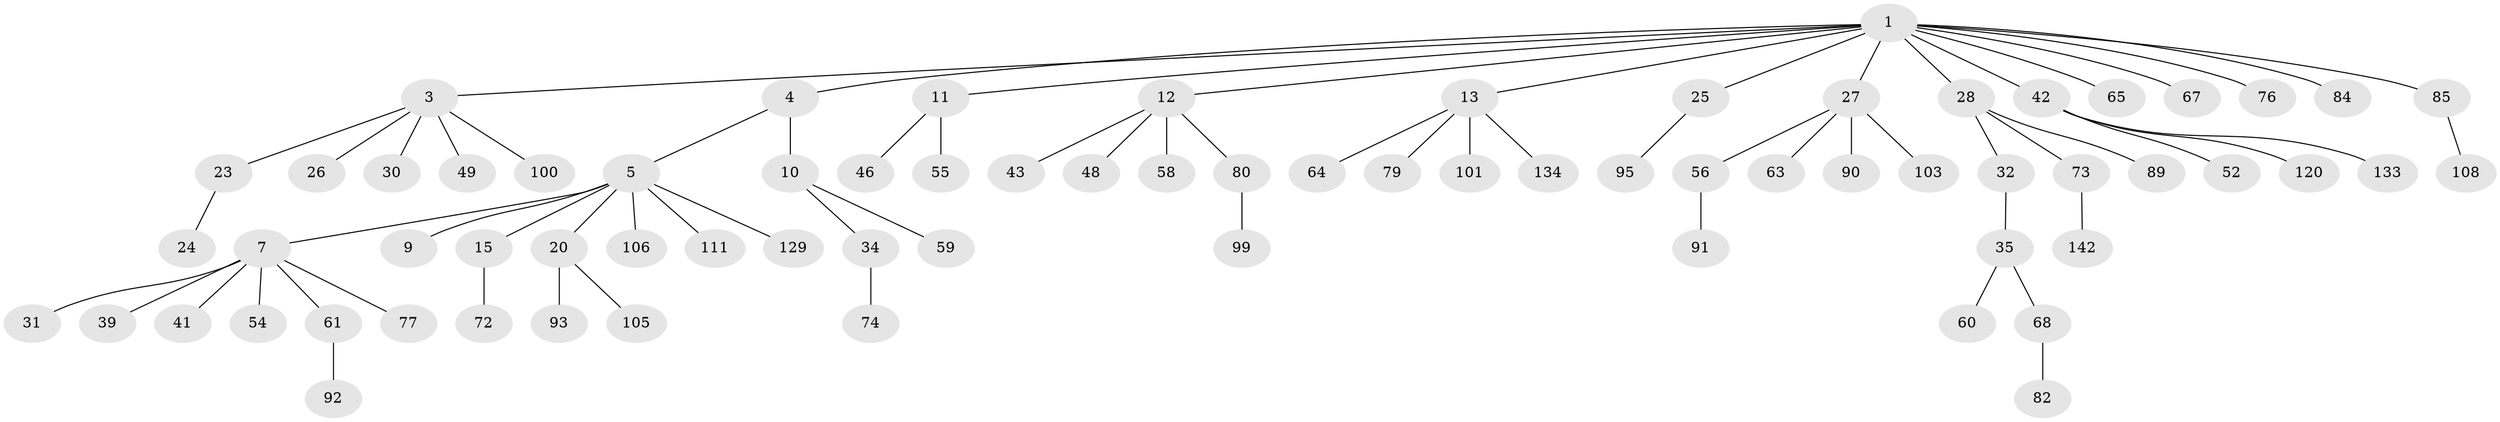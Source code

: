 // original degree distribution, {10: 0.006944444444444444, 6: 0.027777777777777776, 4: 0.05555555555555555, 3: 0.14583333333333334, 2: 0.24305555555555555, 5: 0.020833333333333332, 1: 0.5}
// Generated by graph-tools (version 1.1) at 2025/15/03/09/25 04:15:31]
// undirected, 72 vertices, 71 edges
graph export_dot {
graph [start="1"]
  node [color=gray90,style=filled];
  1 [super="+2"];
  3 [super="+8+16"];
  4 [super="+38"];
  5 [super="+6"];
  7 [super="+22+75+17"];
  9 [super="+86"];
  10 [super="+19"];
  11 [super="+33"];
  12 [super="+18"];
  13 [super="+36+14"];
  15 [super="+50+139+131"];
  20 [super="+40+62"];
  23;
  24 [super="+29+96"];
  25 [super="+70"];
  26;
  27 [super="+45"];
  28 [super="+57+51+44"];
  30;
  31;
  32;
  34;
  35 [super="+37+107"];
  39;
  41 [super="+118+125"];
  42 [super="+53+114+137"];
  43 [super="+144"];
  46;
  48 [super="+78"];
  49;
  52;
  54;
  55 [super="+136+127"];
  56 [super="+110"];
  58;
  59;
  60 [super="+97"];
  61 [super="+104"];
  63;
  64;
  65;
  67 [super="+94"];
  68 [super="+71"];
  72;
  73 [super="+87+121+83"];
  74 [super="+123"];
  76 [super="+81"];
  77;
  79;
  80 [super="+88"];
  82;
  84;
  85;
  89;
  90;
  91;
  92;
  93 [super="+128"];
  95 [super="+130"];
  99;
  100;
  101;
  103;
  105 [super="+143+140"];
  106;
  108;
  111 [super="+115"];
  120;
  129;
  133;
  134;
  142;
  1 -- 4;
  1 -- 12;
  1 -- 27;
  1 -- 42;
  1 -- 65;
  1 -- 67;
  1 -- 76;
  1 -- 84;
  1 -- 85;
  1 -- 3;
  1 -- 25;
  1 -- 11;
  1 -- 28;
  1 -- 13;
  3 -- 26;
  3 -- 100;
  3 -- 23;
  3 -- 49;
  3 -- 30;
  4 -- 5;
  4 -- 10;
  5 -- 111;
  5 -- 129;
  5 -- 20;
  5 -- 7;
  5 -- 9;
  5 -- 106;
  5 -- 15;
  7 -- 31;
  7 -- 54;
  7 -- 41;
  7 -- 61;
  7 -- 77;
  7 -- 39;
  10 -- 59;
  10 -- 34;
  11 -- 46;
  11 -- 55;
  12 -- 43;
  12 -- 48;
  12 -- 58;
  12 -- 80;
  13 -- 64;
  13 -- 134;
  13 -- 79;
  13 -- 101;
  15 -- 72;
  20 -- 105;
  20 -- 93;
  23 -- 24;
  25 -- 95;
  27 -- 63;
  27 -- 56;
  27 -- 90;
  27 -- 103;
  28 -- 32;
  28 -- 73;
  28 -- 89;
  32 -- 35;
  34 -- 74;
  35 -- 60;
  35 -- 68;
  42 -- 52;
  42 -- 120;
  42 -- 133;
  56 -- 91;
  61 -- 92;
  68 -- 82;
  73 -- 142;
  80 -- 99;
  85 -- 108;
}
